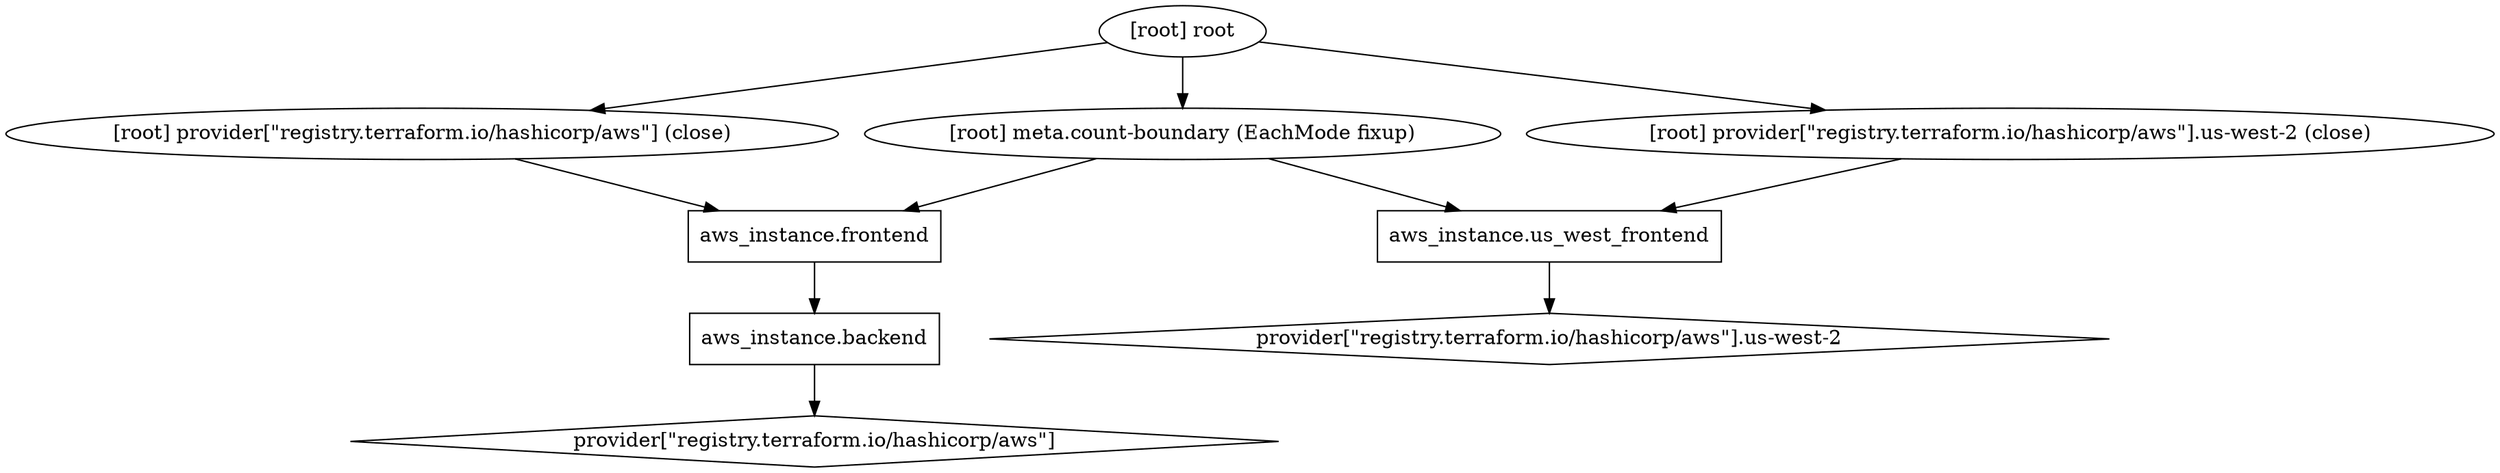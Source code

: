 digraph {
	compound = "true"
	newrank = "true"
	subgraph "root" {
		"[root] aws_instance.backend (expand)" [label = "aws_instance.backend", shape = "box"]
		"[root] aws_instance.frontend (expand)" [label = "aws_instance.frontend", shape = "box"]
		"[root] aws_instance.us_west_frontend (expand)" [label = "aws_instance.us_west_frontend", shape = "box"]
		"[root] provider[\"registry.terraform.io/hashicorp/aws\"]" [label = "provider[\"registry.terraform.io/hashicorp/aws\"]", shape = "diamond"]
		"[root] provider[\"registry.terraform.io/hashicorp/aws\"].us-west-2" [label = "provider[\"registry.terraform.io/hashicorp/aws\"].us-west-2", shape = "diamond"]
		"[root] aws_instance.backend (expand)" -> "[root] provider[\"registry.terraform.io/hashicorp/aws\"]"
		"[root] aws_instance.frontend (expand)" -> "[root] aws_instance.backend (expand)"
		"[root] aws_instance.us_west_frontend (expand)" -> "[root] provider[\"registry.terraform.io/hashicorp/aws\"].us-west-2"
		"[root] meta.count-boundary (EachMode fixup)" -> "[root] aws_instance.frontend (expand)"
		"[root] meta.count-boundary (EachMode fixup)" -> "[root] aws_instance.us_west_frontend (expand)"
		"[root] provider[\"registry.terraform.io/hashicorp/aws\"] (close)" -> "[root] aws_instance.frontend (expand)"
		"[root] provider[\"registry.terraform.io/hashicorp/aws\"].us-west-2 (close)" -> "[root] aws_instance.us_west_frontend (expand)"
		"[root] root" -> "[root] meta.count-boundary (EachMode fixup)"
		"[root] root" -> "[root] provider[\"registry.terraform.io/hashicorp/aws\"] (close)"
		"[root] root" -> "[root] provider[\"registry.terraform.io/hashicorp/aws\"].us-west-2 (close)"
	}
}

